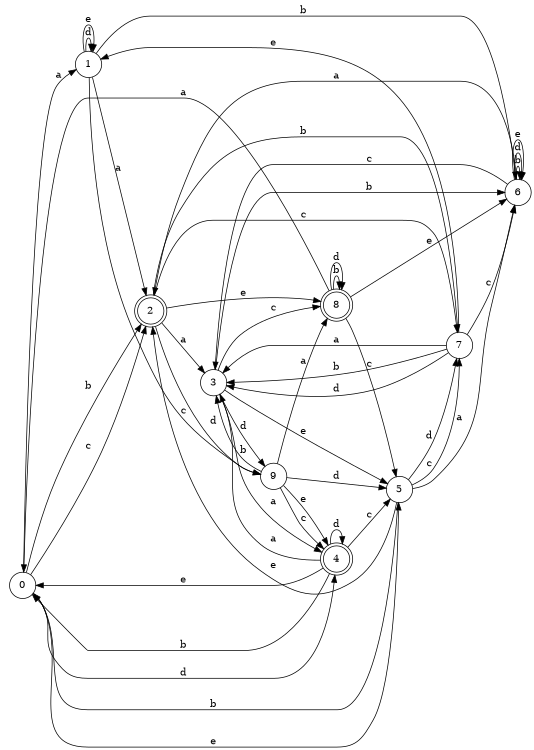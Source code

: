 digraph n8_2 {
__start0 [label="" shape="none"];

rankdir=LR;
size="8,5";

s0 [style="filled", color="black", fillcolor="white" shape="circle", label="0"];
s1 [style="filled", color="black", fillcolor="white" shape="circle", label="1"];
s2 [style="rounded,filled", color="black", fillcolor="white" shape="doublecircle", label="2"];
s3 [style="filled", color="black", fillcolor="white" shape="circle", label="3"];
s4 [style="rounded,filled", color="black", fillcolor="white" shape="doublecircle", label="4"];
s5 [style="filled", color="black", fillcolor="white" shape="circle", label="5"];
s6 [style="filled", color="black", fillcolor="white" shape="circle", label="6"];
s7 [style="filled", color="black", fillcolor="white" shape="circle", label="7"];
s8 [style="rounded,filled", color="black", fillcolor="white" shape="doublecircle", label="8"];
s9 [style="filled", color="black", fillcolor="white" shape="circle", label="9"];
s0 -> s1 [label="a"];
s0 -> s2 [label="b"];
s0 -> s2 [label="c"];
s0 -> s4 [label="d"];
s0 -> s5 [label="e"];
s1 -> s2 [label="a"];
s1 -> s6 [label="b"];
s1 -> s9 [label="c"];
s1 -> s1 [label="d"];
s1 -> s1 [label="e"];
s2 -> s3 [label="a"];
s2 -> s7 [label="b"];
s2 -> s7 [label="c"];
s2 -> s9 [label="d"];
s2 -> s8 [label="e"];
s3 -> s4 [label="a"];
s3 -> s6 [label="b"];
s3 -> s8 [label="c"];
s3 -> s9 [label="d"];
s3 -> s5 [label="e"];
s4 -> s3 [label="a"];
s4 -> s0 [label="b"];
s4 -> s5 [label="c"];
s4 -> s4 [label="d"];
s4 -> s0 [label="e"];
s5 -> s6 [label="a"];
s5 -> s0 [label="b"];
s5 -> s7 [label="c"];
s5 -> s7 [label="d"];
s5 -> s2 [label="e"];
s6 -> s2 [label="a"];
s6 -> s6 [label="b"];
s6 -> s3 [label="c"];
s6 -> s6 [label="d"];
s6 -> s6 [label="e"];
s7 -> s3 [label="a"];
s7 -> s3 [label="b"];
s7 -> s6 [label="c"];
s7 -> s3 [label="d"];
s7 -> s1 [label="e"];
s8 -> s0 [label="a"];
s8 -> s8 [label="b"];
s8 -> s5 [label="c"];
s8 -> s8 [label="d"];
s8 -> s6 [label="e"];
s9 -> s8 [label="a"];
s9 -> s3 [label="b"];
s9 -> s4 [label="c"];
s9 -> s5 [label="d"];
s9 -> s4 [label="e"];

}